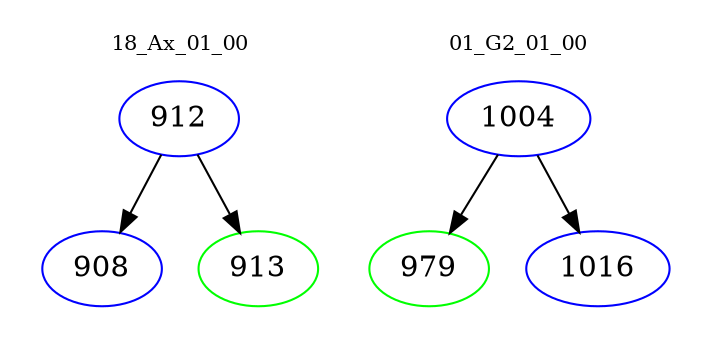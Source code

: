 digraph{
subgraph cluster_0 {
color = white
label = "18_Ax_01_00";
fontsize=10;
T0_912 [label="912", color="blue"]
T0_912 -> T0_908 [color="black"]
T0_908 [label="908", color="blue"]
T0_912 -> T0_913 [color="black"]
T0_913 [label="913", color="green"]
}
subgraph cluster_1 {
color = white
label = "01_G2_01_00";
fontsize=10;
T1_1004 [label="1004", color="blue"]
T1_1004 -> T1_979 [color="black"]
T1_979 [label="979", color="green"]
T1_1004 -> T1_1016 [color="black"]
T1_1016 [label="1016", color="blue"]
}
}
